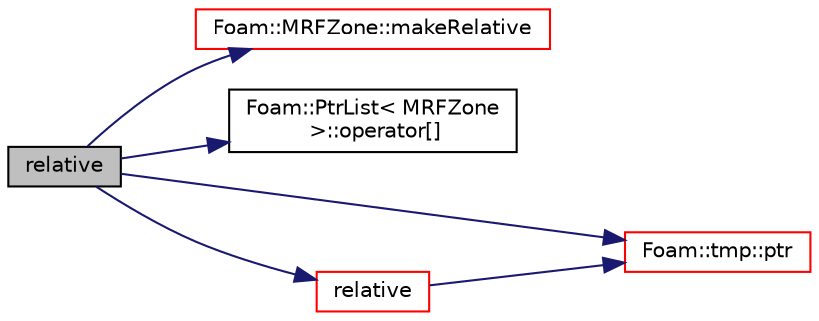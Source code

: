 digraph "relative"
{
  bgcolor="transparent";
  edge [fontname="Helvetica",fontsize="10",labelfontname="Helvetica",labelfontsize="10"];
  node [fontname="Helvetica",fontsize="10",shape=record];
  rankdir="LR";
  Node1 [label="relative",height=0.2,width=0.4,color="black", fillcolor="grey75", style="filled", fontcolor="black"];
  Node1 -> Node2 [color="midnightblue",fontsize="10",style="solid",fontname="Helvetica"];
  Node2 [label="Foam::MRFZone::makeRelative",height=0.2,width=0.4,color="red",URL="$a01544.html#add2fae1d46ede124e41208cdefd3ef33",tooltip="Make the given absolute velocity relative within the MRF region. "];
  Node1 -> Node3 [color="midnightblue",fontsize="10",style="solid",fontname="Helvetica"];
  Node3 [label="Foam::PtrList\< MRFZone\l \>::operator[]",height=0.2,width=0.4,color="black",URL="$a02038.html#af15a484723b2f04f96702bd3b5fe2572",tooltip="Return element const reference. "];
  Node1 -> Node4 [color="midnightblue",fontsize="10",style="solid",fontname="Helvetica"];
  Node4 [label="Foam::tmp::ptr",height=0.2,width=0.4,color="red",URL="$a02628.html#ae945b04459fc65065e2f0982b0b549f0",tooltip="Return tmp pointer for reuse. "];
  Node1 -> Node5 [color="midnightblue",fontsize="10",style="solid",fontname="Helvetica"];
  Node5 [label="relative",height=0.2,width=0.4,color="red",URL="$a01545.html#a5d876adc13118092effe90a56f90f474",tooltip="Return the given absolute flux relative within the MRF region. "];
  Node5 -> Node4 [color="midnightblue",fontsize="10",style="solid",fontname="Helvetica"];
}
